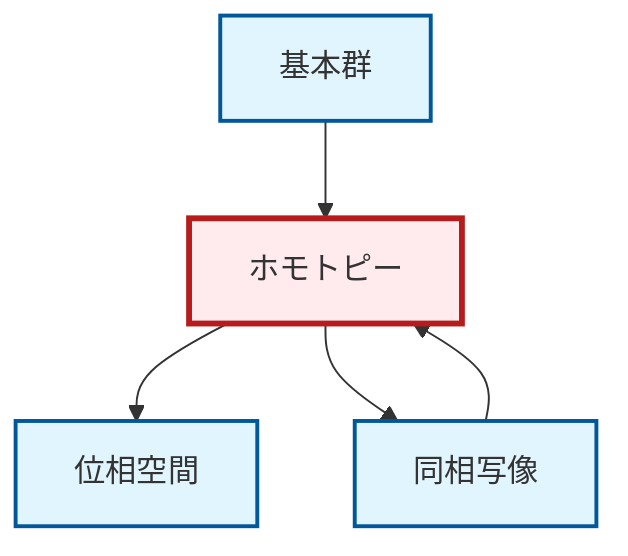 graph TD
    classDef definition fill:#e1f5fe,stroke:#01579b,stroke-width:2px
    classDef theorem fill:#f3e5f5,stroke:#4a148c,stroke-width:2px
    classDef axiom fill:#fff3e0,stroke:#e65100,stroke-width:2px
    classDef example fill:#e8f5e9,stroke:#1b5e20,stroke-width:2px
    classDef current fill:#ffebee,stroke:#b71c1c,stroke-width:3px
    def-fundamental-group["基本群"]:::definition
    def-topological-space["位相空間"]:::definition
    def-homotopy["ホモトピー"]:::definition
    def-homeomorphism["同相写像"]:::definition
    def-homotopy --> def-topological-space
    def-homotopy --> def-homeomorphism
    def-fundamental-group --> def-homotopy
    def-homeomorphism --> def-homotopy
    class def-homotopy current